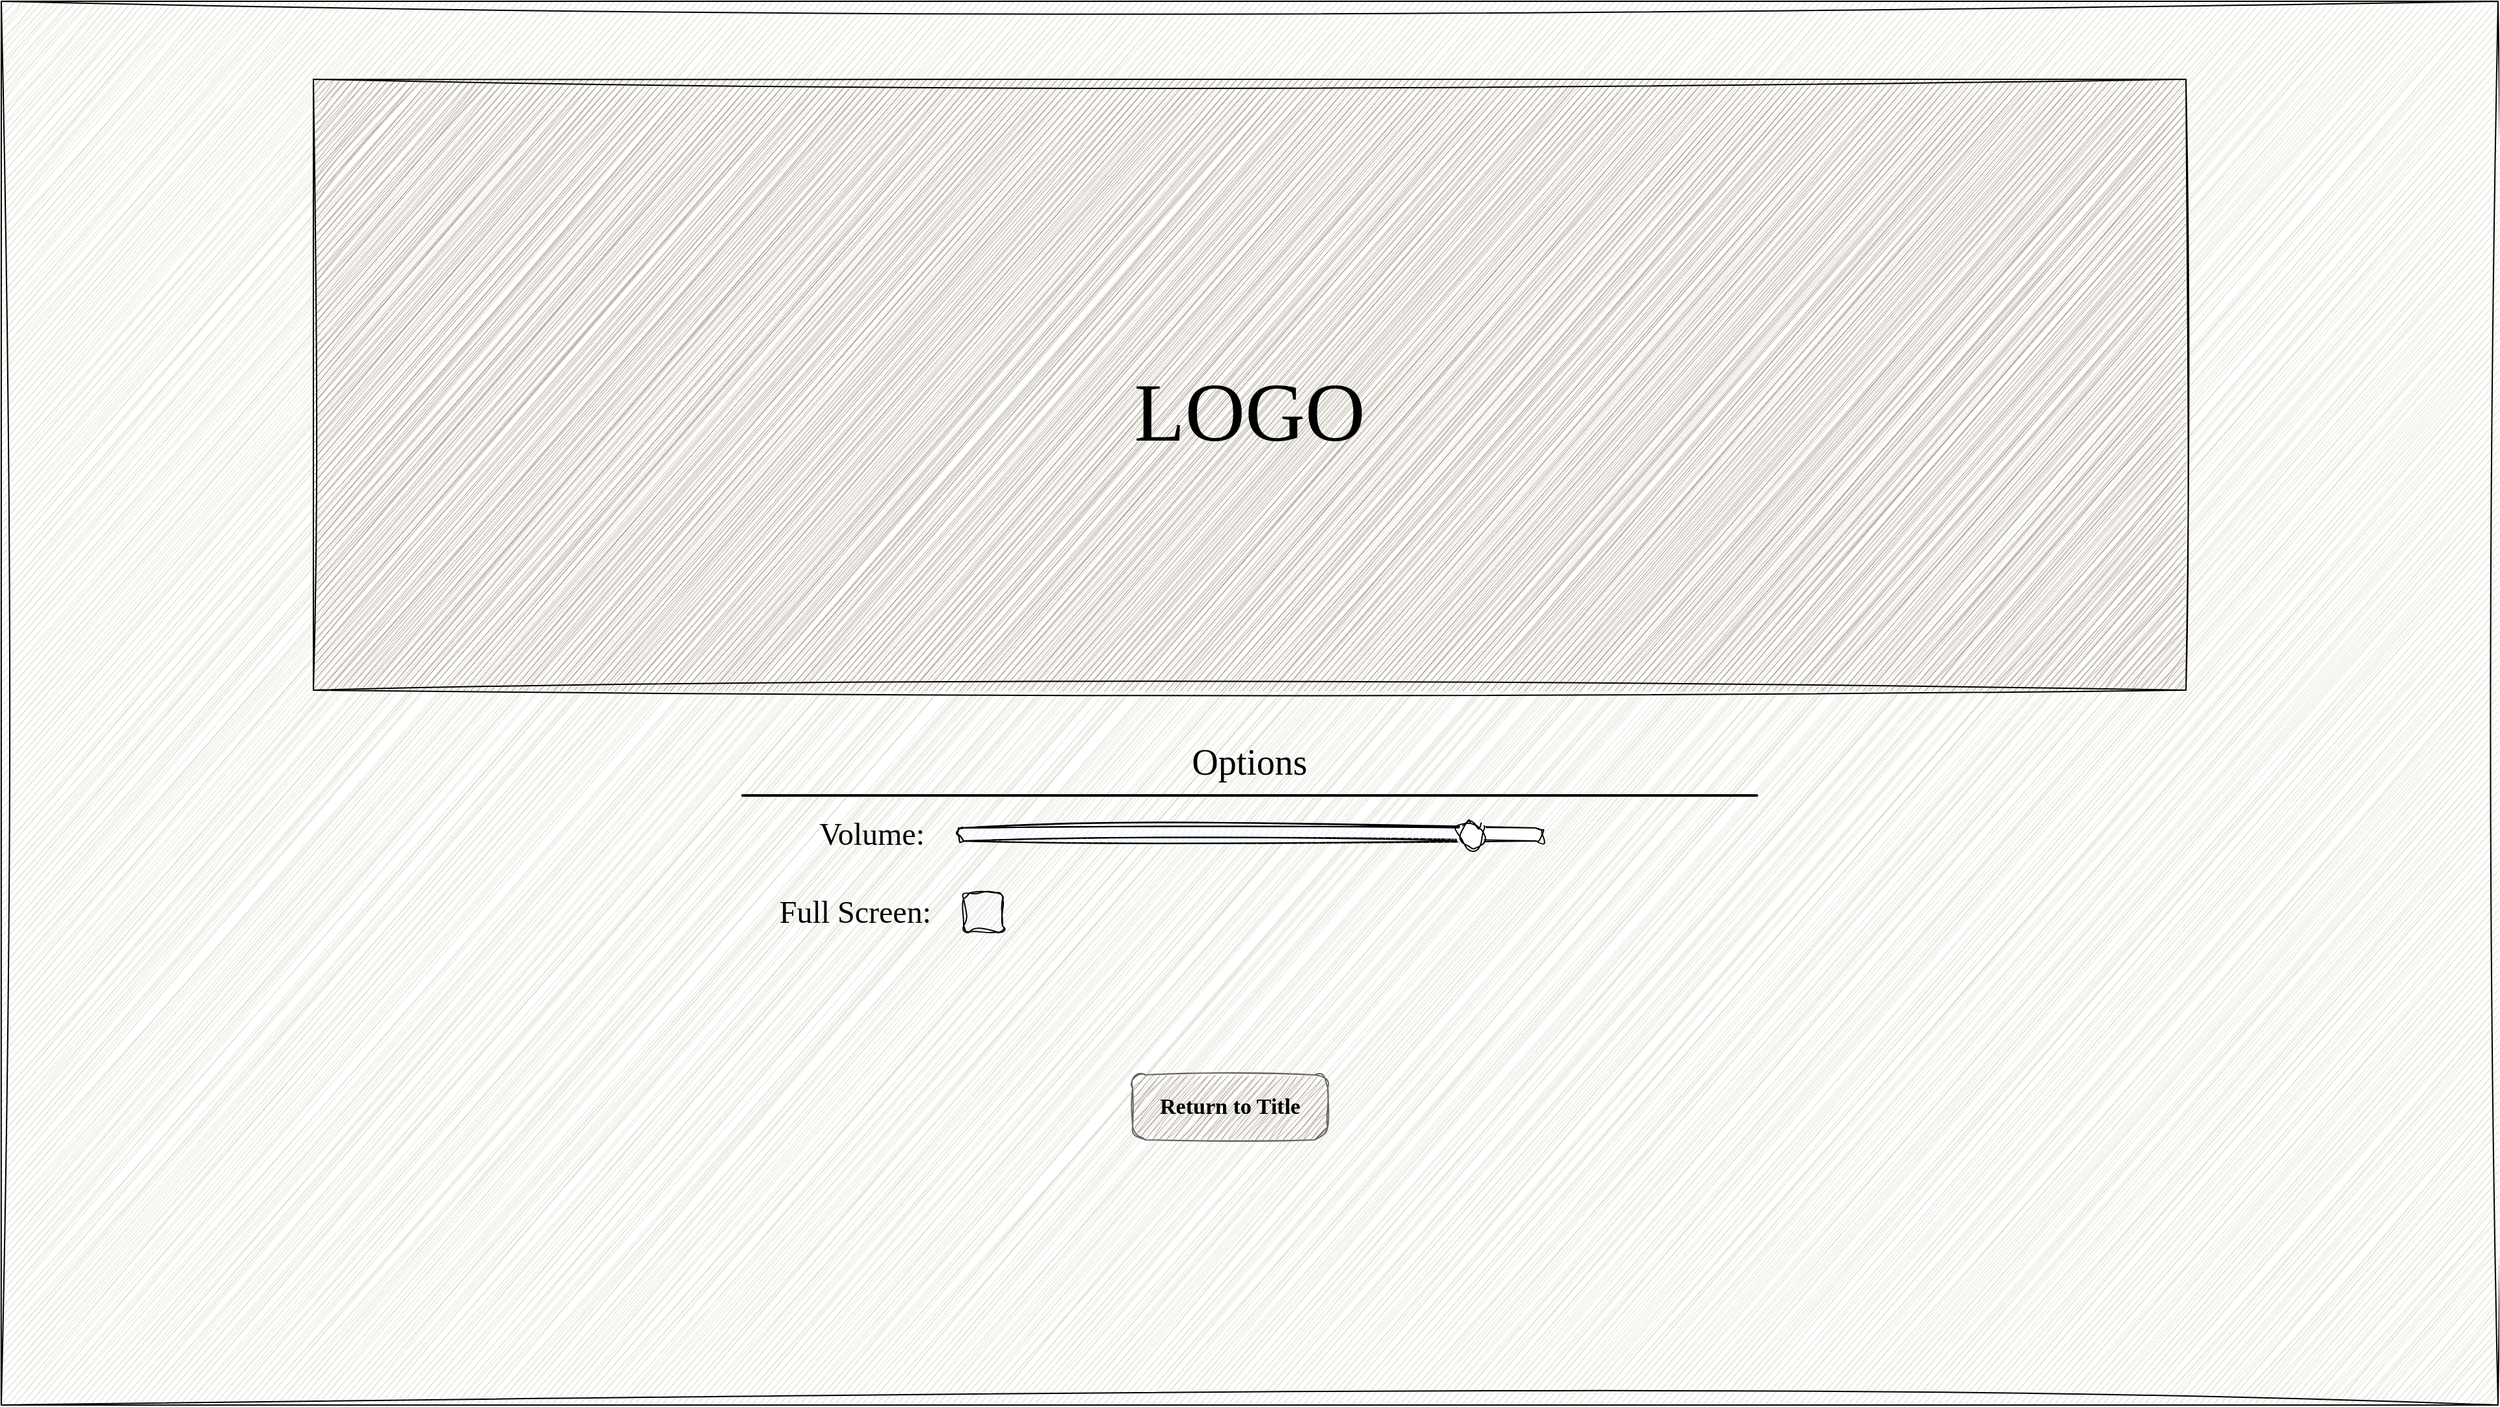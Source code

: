 <mxfile version="24.7.17">
  <diagram name="Page-1" id="03018318-947c-dd8e-b7a3-06fadd420f32">
    <mxGraphModel dx="2868" dy="1412" grid="1" gridSize="10" guides="1" tooltips="1" connect="1" arrows="1" fold="1" page="1" pageScale="1" pageWidth="1920" pageHeight="1080" background="none" math="0" shadow="0">
      <root>
        <mxCell id="0" />
        <mxCell id="1" parent="0" />
        <mxCell id="677b7b8949515195-1" value="" style="whiteSpace=wrap;html=1;rounded=0;shadow=0;labelBackgroundColor=none;strokeColor=#000000;strokeWidth=1;fillColor=#e0dbcd;fontFamily=Verdana;fontSize=12;fontColor=#000000;align=center;comic=1;glass=0;sketch=1;curveFitting=1;jiggle=2;" parent="1" vertex="1">
          <mxGeometry width="1920" height="1080" as="geometry" />
        </mxCell>
        <mxCell id="677b7b8949515195-2" value="&lt;font style=&quot;font-size: 64px;&quot;&gt;LOGO&lt;/font&gt;" style="whiteSpace=wrap;html=1;rounded=0;shadow=0;labelBackgroundColor=none;strokeWidth=1;fontFamily=Cabin Sketch;fontSize=128;align=center;comic=1;fillColor=#a89f94;sketch=1;curveFitting=1;jiggle=2;fontSource=https%3A%2F%2Ffonts.googleapis.com%2Fcss%3Ffamily%3DCabin%2BSketch;" parent="1" vertex="1">
          <mxGeometry x="240" y="60" width="1440" height="470" as="geometry" />
        </mxCell>
        <mxCell id="MqVVmxkeTve8lkGvtL4v-1" value="Volume:&amp;nbsp;&amp;nbsp;&amp;nbsp;&amp;nbsp; " style="verticalLabelPosition=middle;shadow=0;dashed=0;align=right;html=1;verticalAlign=middle;strokeWidth=1;shape=mxgraph.mockup.forms.horSlider;strokeColor=#000000;sliderStyle=fancy;sliderPos=88.667;handleStyle=circle;fillColor2=#ddeeff;sketch=1;hachureGap=4;jiggle=2;curveFitting=1;fontFamily=Cabin Sketch;fontSource=https%3A%2F%2Ffonts.googleapis.com%2Fcss%3Ffamily%3DCabin%2BSketch;sketchStyle=rough;fontColor=default;labelPosition=left;fontSize=24;" vertex="1" parent="1">
          <mxGeometry x="735" y="626" width="450" height="30" as="geometry" />
        </mxCell>
        <mxCell id="MqVVmxkeTve8lkGvtL4v-2" value="Full Screen:&amp;nbsp;&amp;nbsp;&amp;nbsp;&amp;nbsp; " style="rounded=1;fillColor=#F0F2F5;strokeColor=#000000;align=right;verticalAlign=middle;fontStyle=0;fontSize=24;labelPosition=left;verticalLabelPosition=middle;spacingLeft=10;html=1;shadow=0;dashed=0;sketch=1;hachureGap=4;jiggle=2;curveFitting=1;fontFamily=Cabin Sketch;fontSource=https%3A%2F%2Ffonts.googleapis.com%2Fcss%3Ffamily%3DCabin%2BSketch;" vertex="1" parent="1">
          <mxGeometry x="740" y="686" width="30" height="30" as="geometry" />
        </mxCell>
        <mxCell id="MqVVmxkeTve8lkGvtL4v-3" value="Options" style="text;html=1;align=center;verticalAlign=middle;whiteSpace=wrap;rounded=0;fontFamily=Cabin Sketch;fontSource=https%3A%2F%2Ffonts.googleapis.com%2Fcss%3Ffamily%3DCabin%2BSketch;fontSize=28;" vertex="1" parent="1">
          <mxGeometry x="930" y="570" width="60" height="30" as="geometry" />
        </mxCell>
        <mxCell id="MqVVmxkeTve8lkGvtL4v-4" value="" style="line;strokeWidth=2;html=1;sketch=1;hachureGap=4;jiggle=1;curveFitting=1;fontFamily=Architects Daughter;fontSource=https%3A%2F%2Ffonts.googleapis.com%2Fcss%3Ffamily%3DArchitects%2BDaughter;" vertex="1" parent="1">
          <mxGeometry x="570" y="606" width="780" height="10" as="geometry" />
        </mxCell>
        <mxCell id="MqVVmxkeTve8lkGvtL4v-5" value="Return to Title" style="strokeWidth=1;shadow=0;dashed=0;align=center;html=1;shape=mxgraph.mockup.buttons.button;strokeColor=#666666;fontColor=#000000;mainText=;buttonStyle=round;fontSize=17;fontStyle=1;fillColor=#A89F94;whiteSpace=wrap;sketch=1;hachureGap=4;jiggle=2;curveFitting=1;fontFamily=Cabin Sketch;fontSource=https%3A%2F%2Ffonts.googleapis.com%2Fcss%3Ffamily%3DCabin%2BSketch;" vertex="1" parent="1">
          <mxGeometry x="870" y="826" width="150" height="50" as="geometry" />
        </mxCell>
      </root>
    </mxGraphModel>
  </diagram>
</mxfile>
